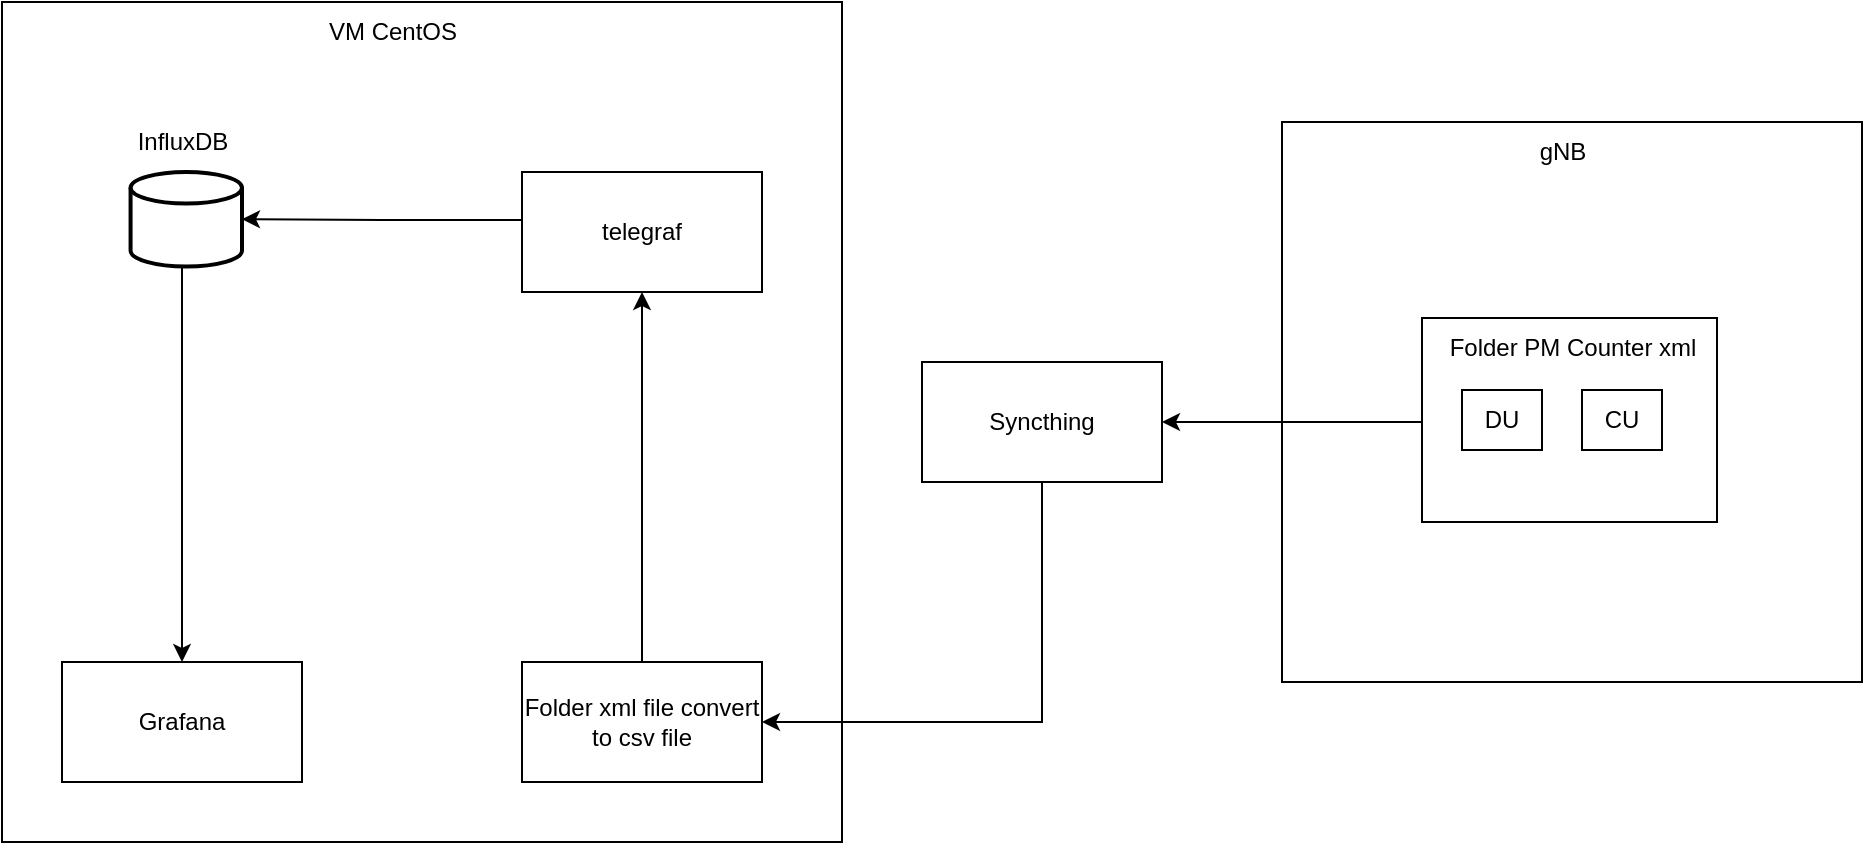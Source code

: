 <mxfile version="21.3.7" type="github">
  <diagram name="Trang-1" id="wai0X3ZslnKfNHlrnv_L">
    <mxGraphModel dx="989" dy="549" grid="1" gridSize="10" guides="1" tooltips="1" connect="1" arrows="1" fold="1" page="1" pageScale="1" pageWidth="1169" pageHeight="827" math="0" shadow="0">
      <root>
        <mxCell id="0" />
        <mxCell id="1" parent="0" />
        <mxCell id="xZcZpQ-Al4G3TelqyWBF-10" value="" style="group" vertex="1" connectable="0" parent="1">
          <mxGeometry x="60" y="60" width="420" height="420" as="geometry" />
        </mxCell>
        <mxCell id="xZcZpQ-Al4G3TelqyWBF-9" value="" style="whiteSpace=wrap;html=1;aspect=fixed;" vertex="1" parent="xZcZpQ-Al4G3TelqyWBF-10">
          <mxGeometry x="-10" width="420" height="420" as="geometry" />
        </mxCell>
        <mxCell id="xZcZpQ-Al4G3TelqyWBF-6" value="Grafana" style="rounded=0;whiteSpace=wrap;html=1;" vertex="1" parent="xZcZpQ-Al4G3TelqyWBF-10">
          <mxGeometry x="20" y="330" width="120" height="60" as="geometry" />
        </mxCell>
        <mxCell id="xZcZpQ-Al4G3TelqyWBF-24" style="edgeStyle=orthogonalEdgeStyle;rounded=0;orthogonalLoop=1;jettySize=auto;html=1;entryX=1;entryY=0.5;entryDx=0;entryDy=0;entryPerimeter=0;" edge="1" parent="xZcZpQ-Al4G3TelqyWBF-10" source="xZcZpQ-Al4G3TelqyWBF-13" target="xZcZpQ-Al4G3TelqyWBF-2">
          <mxGeometry relative="1" as="geometry">
            <Array as="points">
              <mxPoint x="180" y="109" />
              <mxPoint x="180" y="109" />
            </Array>
          </mxGeometry>
        </mxCell>
        <mxCell id="xZcZpQ-Al4G3TelqyWBF-13" value="telegraf" style="rounded=0;whiteSpace=wrap;html=1;" vertex="1" parent="xZcZpQ-Al4G3TelqyWBF-10">
          <mxGeometry x="250" y="85" width="120" height="60" as="geometry" />
        </mxCell>
        <mxCell id="xZcZpQ-Al4G3TelqyWBF-11" value="VM CentOS" style="text;html=1;align=center;verticalAlign=middle;resizable=0;points=[];autosize=1;strokeColor=none;fillColor=none;container=0;" vertex="1" parent="xZcZpQ-Al4G3TelqyWBF-10">
          <mxGeometry x="140" width="90" height="30" as="geometry" />
        </mxCell>
        <mxCell id="xZcZpQ-Al4G3TelqyWBF-23" style="edgeStyle=orthogonalEdgeStyle;rounded=0;orthogonalLoop=1;jettySize=auto;html=1;entryX=0.5;entryY=1;entryDx=0;entryDy=0;" edge="1" parent="xZcZpQ-Al4G3TelqyWBF-10" source="xZcZpQ-Al4G3TelqyWBF-14" target="xZcZpQ-Al4G3TelqyWBF-13">
          <mxGeometry relative="1" as="geometry" />
        </mxCell>
        <mxCell id="xZcZpQ-Al4G3TelqyWBF-14" value="Folder xml file convert to csv file" style="rounded=0;whiteSpace=wrap;html=1;" vertex="1" parent="xZcZpQ-Al4G3TelqyWBF-10">
          <mxGeometry x="250" y="330" width="120" height="60" as="geometry" />
        </mxCell>
        <mxCell id="xZcZpQ-Al4G3TelqyWBF-4" value="InfluxDB" style="text;html=1;align=center;verticalAlign=middle;resizable=0;points=[];autosize=1;strokeColor=none;fillColor=none;" vertex="1" parent="xZcZpQ-Al4G3TelqyWBF-10">
          <mxGeometry x="45" y="55" width="70" height="30" as="geometry" />
        </mxCell>
        <mxCell id="xZcZpQ-Al4G3TelqyWBF-5" value="" style="group" vertex="1" connectable="0" parent="xZcZpQ-Al4G3TelqyWBF-10">
          <mxGeometry x="45" y="85" width="65" height="85" as="geometry" />
        </mxCell>
        <mxCell id="xZcZpQ-Al4G3TelqyWBF-2" value="" style="strokeWidth=2;html=1;shape=mxgraph.flowchart.database;whiteSpace=wrap;container=0;" vertex="1" parent="xZcZpQ-Al4G3TelqyWBF-5">
          <mxGeometry x="9.286" width="55.714" height="47.222" as="geometry" />
        </mxCell>
        <mxCell id="xZcZpQ-Al4G3TelqyWBF-25" style="edgeStyle=orthogonalEdgeStyle;rounded=0;orthogonalLoop=1;jettySize=auto;html=1;" edge="1" parent="xZcZpQ-Al4G3TelqyWBF-10" source="xZcZpQ-Al4G3TelqyWBF-2" target="xZcZpQ-Al4G3TelqyWBF-6">
          <mxGeometry relative="1" as="geometry">
            <Array as="points">
              <mxPoint x="80" y="200" />
              <mxPoint x="80" y="200" />
            </Array>
          </mxGeometry>
        </mxCell>
        <mxCell id="xZcZpQ-Al4G3TelqyWBF-16" value="" style="group" vertex="1" connectable="0" parent="1">
          <mxGeometry x="690" y="120" width="290" height="280" as="geometry" />
        </mxCell>
        <mxCell id="xZcZpQ-Al4G3TelqyWBF-8" value="" style="rounded=0;whiteSpace=wrap;html=1;" vertex="1" parent="xZcZpQ-Al4G3TelqyWBF-16">
          <mxGeometry width="290" height="280" as="geometry" />
        </mxCell>
        <mxCell id="xZcZpQ-Al4G3TelqyWBF-15" value="gNB" style="text;html=1;align=center;verticalAlign=middle;resizable=0;points=[];autosize=1;strokeColor=none;fillColor=none;" vertex="1" parent="xZcZpQ-Al4G3TelqyWBF-16">
          <mxGeometry x="114.792" width="50" height="30" as="geometry" />
        </mxCell>
        <mxCell id="xZcZpQ-Al4G3TelqyWBF-17" value="" style="rounded=0;whiteSpace=wrap;html=1;" vertex="1" parent="xZcZpQ-Al4G3TelqyWBF-16">
          <mxGeometry x="70" y="98" width="147.5" height="102" as="geometry" />
        </mxCell>
        <mxCell id="xZcZpQ-Al4G3TelqyWBF-28" value="Folder PM Counter xml" style="text;html=1;align=center;verticalAlign=middle;resizable=0;points=[];autosize=1;strokeColor=none;fillColor=none;" vertex="1" parent="xZcZpQ-Al4G3TelqyWBF-16">
          <mxGeometry x="70" y="98" width="150" height="30" as="geometry" />
        </mxCell>
        <mxCell id="xZcZpQ-Al4G3TelqyWBF-29" value="DU" style="rounded=0;whiteSpace=wrap;html=1;" vertex="1" parent="xZcZpQ-Al4G3TelqyWBF-16">
          <mxGeometry x="90" y="134" width="40" height="30" as="geometry" />
        </mxCell>
        <mxCell id="xZcZpQ-Al4G3TelqyWBF-31" value="CU" style="rounded=0;whiteSpace=wrap;html=1;" vertex="1" parent="xZcZpQ-Al4G3TelqyWBF-16">
          <mxGeometry x="150" y="134" width="40" height="30" as="geometry" />
        </mxCell>
        <mxCell id="xZcZpQ-Al4G3TelqyWBF-26" style="edgeStyle=orthogonalEdgeStyle;rounded=0;orthogonalLoop=1;jettySize=auto;html=1;entryX=1;entryY=0.5;entryDx=0;entryDy=0;exitX=0.5;exitY=1;exitDx=0;exitDy=0;" edge="1" parent="1" source="xZcZpQ-Al4G3TelqyWBF-18" target="xZcZpQ-Al4G3TelqyWBF-14">
          <mxGeometry relative="1" as="geometry">
            <Array as="points">
              <mxPoint x="570" y="420" />
            </Array>
          </mxGeometry>
        </mxCell>
        <mxCell id="xZcZpQ-Al4G3TelqyWBF-18" value="Syncthing" style="rounded=0;whiteSpace=wrap;html=1;" vertex="1" parent="1">
          <mxGeometry x="510" y="240" width="120" height="60" as="geometry" />
        </mxCell>
        <mxCell id="xZcZpQ-Al4G3TelqyWBF-27" style="edgeStyle=orthogonalEdgeStyle;rounded=0;orthogonalLoop=1;jettySize=auto;html=1;entryX=1;entryY=0.5;entryDx=0;entryDy=0;" edge="1" parent="1" source="xZcZpQ-Al4G3TelqyWBF-17" target="xZcZpQ-Al4G3TelqyWBF-18">
          <mxGeometry relative="1" as="geometry">
            <Array as="points">
              <mxPoint x="780" y="270" />
              <mxPoint x="780" y="270" />
            </Array>
          </mxGeometry>
        </mxCell>
      </root>
    </mxGraphModel>
  </diagram>
</mxfile>
